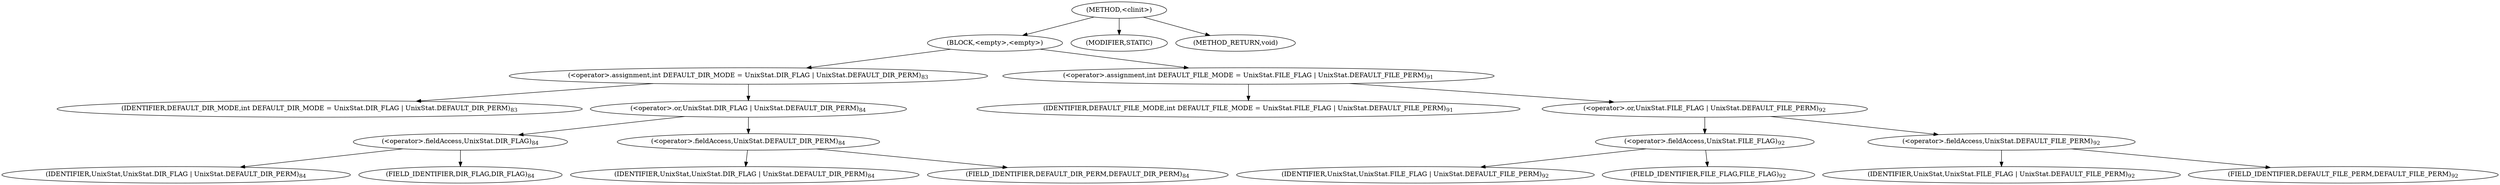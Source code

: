 digraph "&lt;clinit&gt;" {  
"798" [label = <(METHOD,&lt;clinit&gt;)> ]
"799" [label = <(BLOCK,&lt;empty&gt;,&lt;empty&gt;)> ]
"800" [label = <(&lt;operator&gt;.assignment,int DEFAULT_DIR_MODE = UnixStat.DIR_FLAG | UnixStat.DEFAULT_DIR_PERM)<SUB>83</SUB>> ]
"801" [label = <(IDENTIFIER,DEFAULT_DIR_MODE,int DEFAULT_DIR_MODE = UnixStat.DIR_FLAG | UnixStat.DEFAULT_DIR_PERM)<SUB>83</SUB>> ]
"802" [label = <(&lt;operator&gt;.or,UnixStat.DIR_FLAG | UnixStat.DEFAULT_DIR_PERM)<SUB>84</SUB>> ]
"803" [label = <(&lt;operator&gt;.fieldAccess,UnixStat.DIR_FLAG)<SUB>84</SUB>> ]
"804" [label = <(IDENTIFIER,UnixStat,UnixStat.DIR_FLAG | UnixStat.DEFAULT_DIR_PERM)<SUB>84</SUB>> ]
"805" [label = <(FIELD_IDENTIFIER,DIR_FLAG,DIR_FLAG)<SUB>84</SUB>> ]
"806" [label = <(&lt;operator&gt;.fieldAccess,UnixStat.DEFAULT_DIR_PERM)<SUB>84</SUB>> ]
"807" [label = <(IDENTIFIER,UnixStat,UnixStat.DIR_FLAG | UnixStat.DEFAULT_DIR_PERM)<SUB>84</SUB>> ]
"808" [label = <(FIELD_IDENTIFIER,DEFAULT_DIR_PERM,DEFAULT_DIR_PERM)<SUB>84</SUB>> ]
"809" [label = <(&lt;operator&gt;.assignment,int DEFAULT_FILE_MODE = UnixStat.FILE_FLAG | UnixStat.DEFAULT_FILE_PERM)<SUB>91</SUB>> ]
"810" [label = <(IDENTIFIER,DEFAULT_FILE_MODE,int DEFAULT_FILE_MODE = UnixStat.FILE_FLAG | UnixStat.DEFAULT_FILE_PERM)<SUB>91</SUB>> ]
"811" [label = <(&lt;operator&gt;.or,UnixStat.FILE_FLAG | UnixStat.DEFAULT_FILE_PERM)<SUB>92</SUB>> ]
"812" [label = <(&lt;operator&gt;.fieldAccess,UnixStat.FILE_FLAG)<SUB>92</SUB>> ]
"813" [label = <(IDENTIFIER,UnixStat,UnixStat.FILE_FLAG | UnixStat.DEFAULT_FILE_PERM)<SUB>92</SUB>> ]
"814" [label = <(FIELD_IDENTIFIER,FILE_FLAG,FILE_FLAG)<SUB>92</SUB>> ]
"815" [label = <(&lt;operator&gt;.fieldAccess,UnixStat.DEFAULT_FILE_PERM)<SUB>92</SUB>> ]
"816" [label = <(IDENTIFIER,UnixStat,UnixStat.FILE_FLAG | UnixStat.DEFAULT_FILE_PERM)<SUB>92</SUB>> ]
"817" [label = <(FIELD_IDENTIFIER,DEFAULT_FILE_PERM,DEFAULT_FILE_PERM)<SUB>92</SUB>> ]
"818" [label = <(MODIFIER,STATIC)> ]
"819" [label = <(METHOD_RETURN,void)> ]
  "798" -> "799" 
  "798" -> "818" 
  "798" -> "819" 
  "799" -> "800" 
  "799" -> "809" 
  "800" -> "801" 
  "800" -> "802" 
  "802" -> "803" 
  "802" -> "806" 
  "803" -> "804" 
  "803" -> "805" 
  "806" -> "807" 
  "806" -> "808" 
  "809" -> "810" 
  "809" -> "811" 
  "811" -> "812" 
  "811" -> "815" 
  "812" -> "813" 
  "812" -> "814" 
  "815" -> "816" 
  "815" -> "817" 
}
